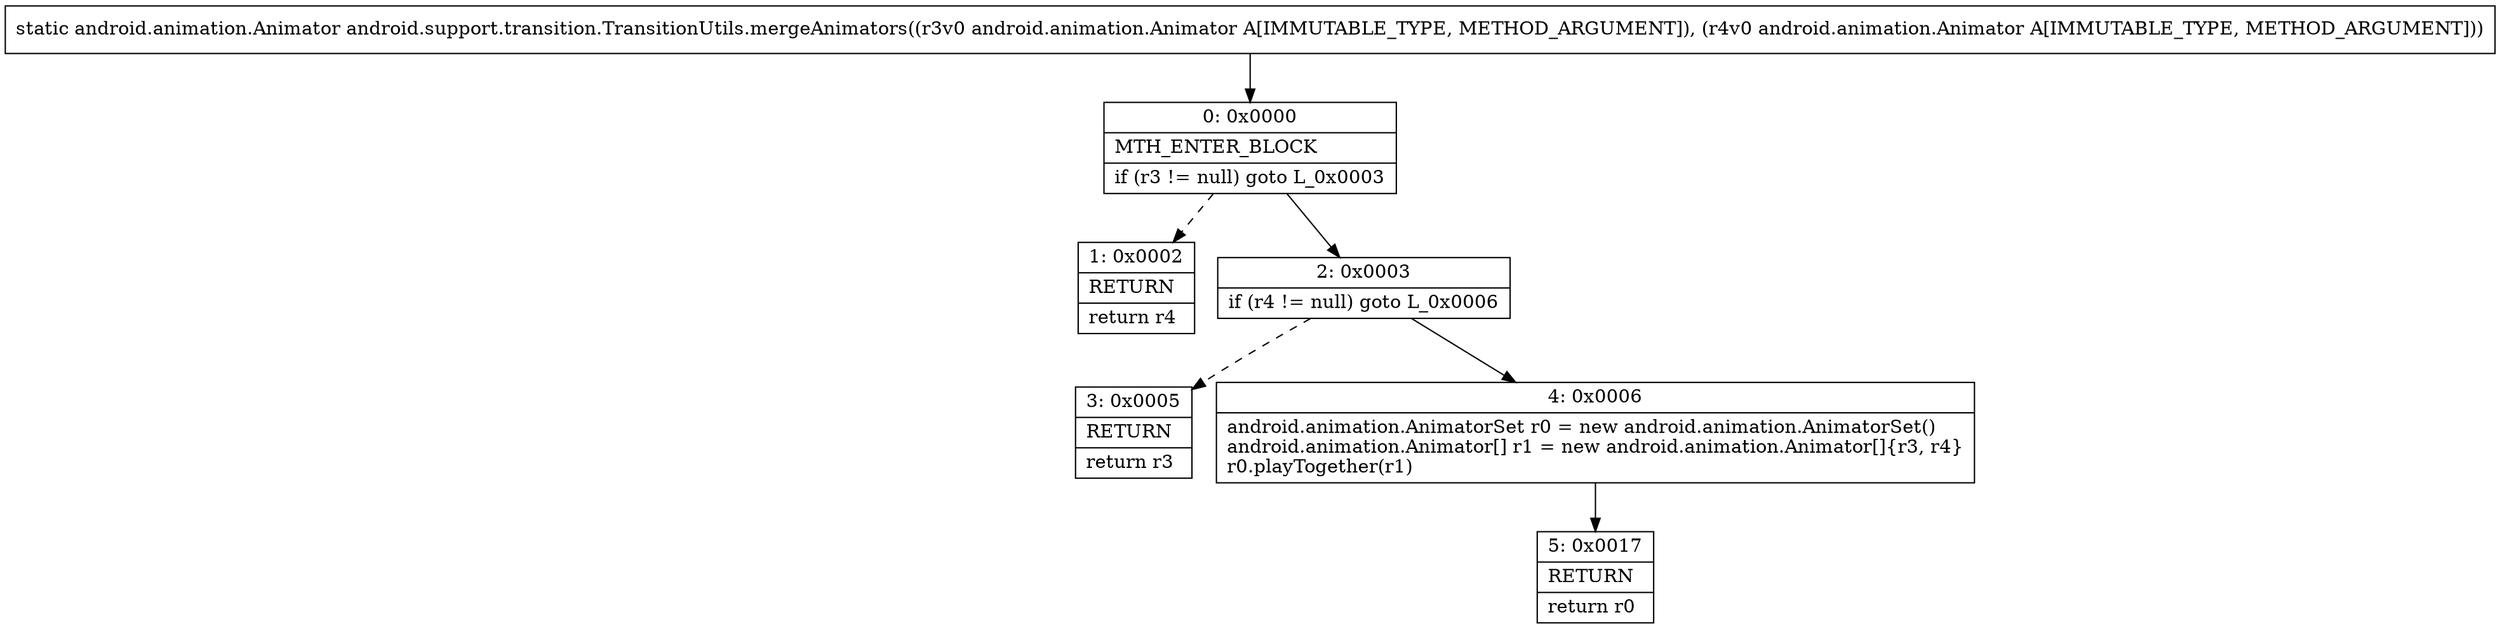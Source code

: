 digraph "CFG forandroid.support.transition.TransitionUtils.mergeAnimators(Landroid\/animation\/Animator;Landroid\/animation\/Animator;)Landroid\/animation\/Animator;" {
Node_0 [shape=record,label="{0\:\ 0x0000|MTH_ENTER_BLOCK\l|if (r3 != null) goto L_0x0003\l}"];
Node_1 [shape=record,label="{1\:\ 0x0002|RETURN\l|return r4\l}"];
Node_2 [shape=record,label="{2\:\ 0x0003|if (r4 != null) goto L_0x0006\l}"];
Node_3 [shape=record,label="{3\:\ 0x0005|RETURN\l|return r3\l}"];
Node_4 [shape=record,label="{4\:\ 0x0006|android.animation.AnimatorSet r0 = new android.animation.AnimatorSet()\landroid.animation.Animator[] r1 = new android.animation.Animator[]\{r3, r4\}\lr0.playTogether(r1)\l}"];
Node_5 [shape=record,label="{5\:\ 0x0017|RETURN\l|return r0\l}"];
MethodNode[shape=record,label="{static android.animation.Animator android.support.transition.TransitionUtils.mergeAnimators((r3v0 android.animation.Animator A[IMMUTABLE_TYPE, METHOD_ARGUMENT]), (r4v0 android.animation.Animator A[IMMUTABLE_TYPE, METHOD_ARGUMENT])) }"];
MethodNode -> Node_0;
Node_0 -> Node_1[style=dashed];
Node_0 -> Node_2;
Node_2 -> Node_3[style=dashed];
Node_2 -> Node_4;
Node_4 -> Node_5;
}

